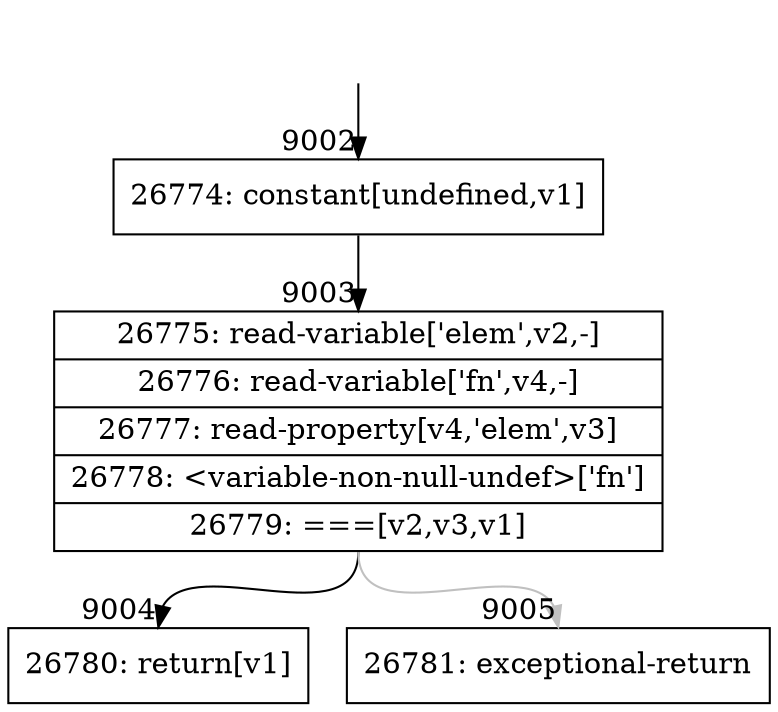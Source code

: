 digraph {
rankdir="TD"
BB_entry563[shape=none,label=""];
BB_entry563 -> BB9002 [tailport=s, headport=n, headlabel="    9002"]
BB9002 [shape=record label="{26774: constant[undefined,v1]}" ] 
BB9002 -> BB9003 [tailport=s, headport=n, headlabel="      9003"]
BB9003 [shape=record label="{26775: read-variable['elem',v2,-]|26776: read-variable['fn',v4,-]|26777: read-property[v4,'elem',v3]|26778: \<variable-non-null-undef\>['fn']|26779: ===[v2,v3,v1]}" ] 
BB9003 -> BB9004 [tailport=s, headport=n, headlabel="      9004"]
BB9003 -> BB9005 [tailport=s, headport=n, color=gray, headlabel="      9005"]
BB9004 [shape=record label="{26780: return[v1]}" ] 
BB9005 [shape=record label="{26781: exceptional-return}" ] 
}
